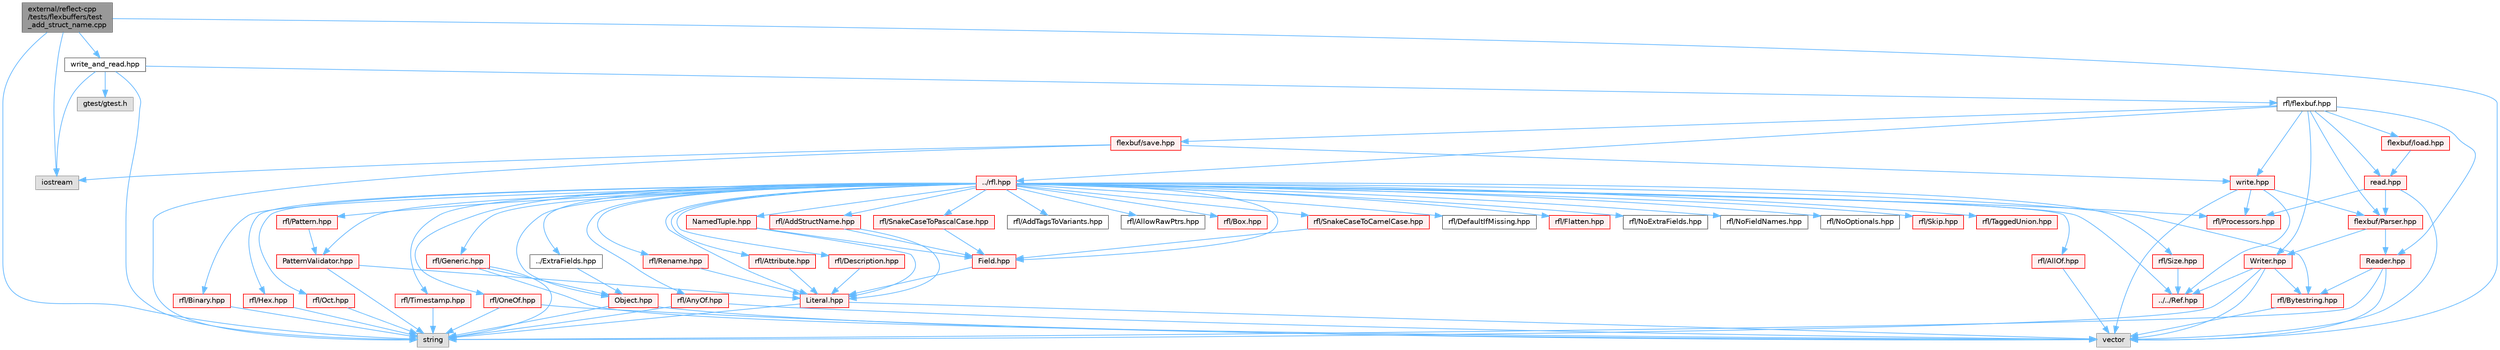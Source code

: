 digraph "external/reflect-cpp/tests/flexbuffers/test_add_struct_name.cpp"
{
 // LATEX_PDF_SIZE
  bgcolor="transparent";
  edge [fontname=Helvetica,fontsize=10,labelfontname=Helvetica,labelfontsize=10];
  node [fontname=Helvetica,fontsize=10,shape=box,height=0.2,width=0.4];
  Node1 [id="Node000001",label="external/reflect-cpp\l/tests/flexbuffers/test\l_add_struct_name.cpp",height=0.2,width=0.4,color="gray40", fillcolor="grey60", style="filled", fontcolor="black",tooltip=" "];
  Node1 -> Node2 [id="edge1_Node000001_Node000002",color="steelblue1",style="solid",tooltip=" "];
  Node2 [id="Node000002",label="iostream",height=0.2,width=0.4,color="grey60", fillcolor="#E0E0E0", style="filled",tooltip=" "];
  Node1 -> Node3 [id="edge2_Node000001_Node000003",color="steelblue1",style="solid",tooltip=" "];
  Node3 [id="Node000003",label="string",height=0.2,width=0.4,color="grey60", fillcolor="#E0E0E0", style="filled",tooltip=" "];
  Node1 -> Node4 [id="edge3_Node000001_Node000004",color="steelblue1",style="solid",tooltip=" "];
  Node4 [id="Node000004",label="vector",height=0.2,width=0.4,color="grey60", fillcolor="#E0E0E0", style="filled",tooltip=" "];
  Node1 -> Node5 [id="edge4_Node000001_Node000005",color="steelblue1",style="solid",tooltip=" "];
  Node5 [id="Node000005",label="write_and_read.hpp",height=0.2,width=0.4,color="grey40", fillcolor="white", style="filled",URL="$flexbuffers_2write__and__read_8hpp.html",tooltip=" "];
  Node5 -> Node6 [id="edge5_Node000005_Node000006",color="steelblue1",style="solid",tooltip=" "];
  Node6 [id="Node000006",label="gtest/gtest.h",height=0.2,width=0.4,color="grey60", fillcolor="#E0E0E0", style="filled",tooltip=" "];
  Node5 -> Node2 [id="edge6_Node000005_Node000002",color="steelblue1",style="solid",tooltip=" "];
  Node5 -> Node7 [id="edge7_Node000005_Node000007",color="steelblue1",style="solid",tooltip=" "];
  Node7 [id="Node000007",label="rfl/flexbuf.hpp",height=0.2,width=0.4,color="grey40", fillcolor="white", style="filled",URL="$flexbuf_8hpp.html",tooltip=" "];
  Node7 -> Node8 [id="edge8_Node000007_Node000008",color="steelblue1",style="solid",tooltip=" "];
  Node8 [id="Node000008",label="../rfl.hpp",height=0.2,width=0.4,color="red", fillcolor="#FFF0F0", style="filled",URL="$rfl_8hpp.html",tooltip=" "];
  Node8 -> Node9 [id="edge9_Node000008_Node000009",color="steelblue1",style="solid",tooltip=" "];
  Node9 [id="Node000009",label="rfl/AddStructName.hpp",height=0.2,width=0.4,color="red", fillcolor="#FFF0F0", style="filled",URL="$_add_struct_name_8hpp.html",tooltip=" "];
  Node9 -> Node11 [id="edge10_Node000009_Node000011",color="steelblue1",style="solid",tooltip=" "];
  Node11 [id="Node000011",label="Field.hpp",height=0.2,width=0.4,color="red", fillcolor="#FFF0F0", style="filled",URL="$_field_8hpp.html",tooltip=" "];
  Node11 -> Node16 [id="edge11_Node000011_Node000016",color="steelblue1",style="solid",tooltip=" "];
  Node16 [id="Node000016",label="Literal.hpp",height=0.2,width=0.4,color="red", fillcolor="#FFF0F0", style="filled",URL="$_literal_8hpp.html",tooltip=" "];
  Node16 -> Node3 [id="edge12_Node000016_Node000003",color="steelblue1",style="solid",tooltip=" "];
  Node16 -> Node4 [id="edge13_Node000016_Node000004",color="steelblue1",style="solid",tooltip=" "];
  Node9 -> Node16 [id="edge14_Node000009_Node000016",color="steelblue1",style="solid",tooltip=" "];
  Node8 -> Node57 [id="edge15_Node000008_Node000057",color="steelblue1",style="solid",tooltip=" "];
  Node57 [id="Node000057",label="rfl/AddTagsToVariants.hpp",height=0.2,width=0.4,color="grey40", fillcolor="white", style="filled",URL="$_add_tags_to_variants_8hpp.html",tooltip=" "];
  Node8 -> Node58 [id="edge16_Node000008_Node000058",color="steelblue1",style="solid",tooltip=" "];
  Node58 [id="Node000058",label="rfl/AllOf.hpp",height=0.2,width=0.4,color="red", fillcolor="#FFF0F0", style="filled",URL="$_all_of_8hpp.html",tooltip=" "];
  Node58 -> Node4 [id="edge17_Node000058_Node000004",color="steelblue1",style="solid",tooltip=" "];
  Node8 -> Node67 [id="edge18_Node000008_Node000067",color="steelblue1",style="solid",tooltip=" "];
  Node67 [id="Node000067",label="rfl/AllowRawPtrs.hpp",height=0.2,width=0.4,color="grey40", fillcolor="white", style="filled",URL="$_allow_raw_ptrs_8hpp.html",tooltip=" "];
  Node8 -> Node68 [id="edge19_Node000008_Node000068",color="steelblue1",style="solid",tooltip=" "];
  Node68 [id="Node000068",label="rfl/AnyOf.hpp",height=0.2,width=0.4,color="red", fillcolor="#FFF0F0", style="filled",URL="$_any_of_8hpp.html",tooltip=" "];
  Node68 -> Node3 [id="edge20_Node000068_Node000003",color="steelblue1",style="solid",tooltip=" "];
  Node68 -> Node4 [id="edge21_Node000068_Node000004",color="steelblue1",style="solid",tooltip=" "];
  Node8 -> Node70 [id="edge22_Node000008_Node000070",color="steelblue1",style="solid",tooltip=" "];
  Node70 [id="Node000070",label="rfl/Attribute.hpp",height=0.2,width=0.4,color="red", fillcolor="#FFF0F0", style="filled",URL="$_attribute_8hpp.html",tooltip=" "];
  Node70 -> Node16 [id="edge23_Node000070_Node000016",color="steelblue1",style="solid",tooltip=" "];
  Node8 -> Node71 [id="edge24_Node000008_Node000071",color="steelblue1",style="solid",tooltip=" "];
  Node71 [id="Node000071",label="rfl/Binary.hpp",height=0.2,width=0.4,color="red", fillcolor="#FFF0F0", style="filled",URL="$_binary_8hpp.html",tooltip=" "];
  Node71 -> Node3 [id="edge25_Node000071_Node000003",color="steelblue1",style="solid",tooltip=" "];
  Node8 -> Node73 [id="edge26_Node000008_Node000073",color="steelblue1",style="solid",tooltip=" "];
  Node73 [id="Node000073",label="rfl/Box.hpp",height=0.2,width=0.4,color="red", fillcolor="#FFF0F0", style="filled",URL="$_box_8hpp.html",tooltip=" "];
  Node8 -> Node74 [id="edge27_Node000008_Node000074",color="steelblue1",style="solid",tooltip=" "];
  Node74 [id="Node000074",label="rfl/Bytestring.hpp",height=0.2,width=0.4,color="red", fillcolor="#FFF0F0", style="filled",URL="$_bytestring_8hpp.html",tooltip=" "];
  Node74 -> Node4 [id="edge28_Node000074_Node000004",color="steelblue1",style="solid",tooltip=" "];
  Node8 -> Node75 [id="edge29_Node000008_Node000075",color="steelblue1",style="solid",tooltip=" "];
  Node75 [id="Node000075",label="rfl/DefaultIfMissing.hpp",height=0.2,width=0.4,color="grey40", fillcolor="white", style="filled",URL="$_default_if_missing_8hpp.html",tooltip=" "];
  Node8 -> Node76 [id="edge30_Node000008_Node000076",color="steelblue1",style="solid",tooltip=" "];
  Node76 [id="Node000076",label="rfl/Description.hpp",height=0.2,width=0.4,color="red", fillcolor="#FFF0F0", style="filled",URL="$_description_8hpp.html",tooltip=" "];
  Node76 -> Node16 [id="edge31_Node000076_Node000016",color="steelblue1",style="solid",tooltip=" "];
  Node8 -> Node51 [id="edge32_Node000008_Node000051",color="steelblue1",style="solid",tooltip=" "];
  Node51 [id="Node000051",label="../ExtraFields.hpp",height=0.2,width=0.4,color="grey40", fillcolor="white", style="filled",URL="$_extra_fields_8hpp.html",tooltip=" "];
  Node51 -> Node52 [id="edge33_Node000051_Node000052",color="steelblue1",style="solid",tooltip=" "];
  Node52 [id="Node000052",label="Object.hpp",height=0.2,width=0.4,color="red", fillcolor="#FFF0F0", style="filled",URL="$_object_8hpp.html",tooltip=" "];
  Node52 -> Node3 [id="edge34_Node000052_Node000003",color="steelblue1",style="solid",tooltip=" "];
  Node52 -> Node4 [id="edge35_Node000052_Node000004",color="steelblue1",style="solid",tooltip=" "];
  Node8 -> Node11 [id="edge36_Node000008_Node000011",color="steelblue1",style="solid",tooltip=" "];
  Node8 -> Node77 [id="edge37_Node000008_Node000077",color="steelblue1",style="solid",tooltip=" "];
  Node77 [id="Node000077",label="rfl/Flatten.hpp",height=0.2,width=0.4,color="red", fillcolor="#FFF0F0", style="filled",URL="$_flatten_8hpp.html",tooltip=" "];
  Node8 -> Node78 [id="edge38_Node000008_Node000078",color="steelblue1",style="solid",tooltip=" "];
  Node78 [id="Node000078",label="rfl/Generic.hpp",height=0.2,width=0.4,color="red", fillcolor="#FFF0F0", style="filled",URL="$_generic_8hpp.html",tooltip=" "];
  Node78 -> Node3 [id="edge39_Node000078_Node000003",color="steelblue1",style="solid",tooltip=" "];
  Node78 -> Node4 [id="edge40_Node000078_Node000004",color="steelblue1",style="solid",tooltip=" "];
  Node78 -> Node52 [id="edge41_Node000078_Node000052",color="steelblue1",style="solid",tooltip=" "];
  Node8 -> Node80 [id="edge42_Node000008_Node000080",color="steelblue1",style="solid",tooltip=" "];
  Node80 [id="Node000080",label="rfl/Hex.hpp",height=0.2,width=0.4,color="red", fillcolor="#FFF0F0", style="filled",URL="$_hex_8hpp.html",tooltip=" "];
  Node80 -> Node3 [id="edge43_Node000080_Node000003",color="steelblue1",style="solid",tooltip=" "];
  Node8 -> Node16 [id="edge44_Node000008_Node000016",color="steelblue1",style="solid",tooltip=" "];
  Node8 -> Node45 [id="edge45_Node000008_Node000045",color="steelblue1",style="solid",tooltip=" "];
  Node45 [id="Node000045",label="NamedTuple.hpp",height=0.2,width=0.4,color="red", fillcolor="#FFF0F0", style="filled",URL="$_named_tuple_8hpp.html",tooltip=" "];
  Node45 -> Node11 [id="edge46_Node000045_Node000011",color="steelblue1",style="solid",tooltip=" "];
  Node45 -> Node16 [id="edge47_Node000045_Node000016",color="steelblue1",style="solid",tooltip=" "];
  Node8 -> Node81 [id="edge48_Node000008_Node000081",color="steelblue1",style="solid",tooltip=" "];
  Node81 [id="Node000081",label="rfl/NoExtraFields.hpp",height=0.2,width=0.4,color="grey40", fillcolor="white", style="filled",URL="$_no_extra_fields_8hpp.html",tooltip=" "];
  Node8 -> Node82 [id="edge49_Node000008_Node000082",color="steelblue1",style="solid",tooltip=" "];
  Node82 [id="Node000082",label="rfl/NoFieldNames.hpp",height=0.2,width=0.4,color="grey40", fillcolor="white", style="filled",URL="$_no_field_names_8hpp.html",tooltip=" "];
  Node8 -> Node83 [id="edge50_Node000008_Node000083",color="steelblue1",style="solid",tooltip=" "];
  Node83 [id="Node000083",label="rfl/NoOptionals.hpp",height=0.2,width=0.4,color="grey40", fillcolor="white", style="filled",URL="$_no_optionals_8hpp.html",tooltip=" "];
  Node8 -> Node52 [id="edge51_Node000008_Node000052",color="steelblue1",style="solid",tooltip=" "];
  Node8 -> Node84 [id="edge52_Node000008_Node000084",color="steelblue1",style="solid",tooltip=" "];
  Node84 [id="Node000084",label="rfl/Oct.hpp",height=0.2,width=0.4,color="red", fillcolor="#FFF0F0", style="filled",URL="$_oct_8hpp.html",tooltip=" "];
  Node84 -> Node3 [id="edge53_Node000084_Node000003",color="steelblue1",style="solid",tooltip=" "];
  Node8 -> Node86 [id="edge54_Node000008_Node000086",color="steelblue1",style="solid",tooltip=" "];
  Node86 [id="Node000086",label="rfl/OneOf.hpp",height=0.2,width=0.4,color="red", fillcolor="#FFF0F0", style="filled",URL="$_one_of_8hpp.html",tooltip=" "];
  Node86 -> Node3 [id="edge55_Node000086_Node000003",color="steelblue1",style="solid",tooltip=" "];
  Node86 -> Node4 [id="edge56_Node000086_Node000004",color="steelblue1",style="solid",tooltip=" "];
  Node8 -> Node87 [id="edge57_Node000008_Node000087",color="steelblue1",style="solid",tooltip=" "];
  Node87 [id="Node000087",label="rfl/Pattern.hpp",height=0.2,width=0.4,color="red", fillcolor="#FFF0F0", style="filled",URL="$_pattern_8hpp.html",tooltip=" "];
  Node87 -> Node88 [id="edge58_Node000087_Node000088",color="steelblue1",style="solid",tooltip=" "];
  Node88 [id="Node000088",label="PatternValidator.hpp",height=0.2,width=0.4,color="red", fillcolor="#FFF0F0", style="filled",URL="$_pattern_validator_8hpp.html",tooltip=" "];
  Node88 -> Node3 [id="edge59_Node000088_Node000003",color="steelblue1",style="solid",tooltip=" "];
  Node88 -> Node16 [id="edge60_Node000088_Node000016",color="steelblue1",style="solid",tooltip=" "];
  Node8 -> Node88 [id="edge61_Node000008_Node000088",color="steelblue1",style="solid",tooltip=" "];
  Node8 -> Node94 [id="edge62_Node000008_Node000094",color="steelblue1",style="solid",tooltip=" "];
  Node94 [id="Node000094",label="rfl/Processors.hpp",height=0.2,width=0.4,color="red", fillcolor="#FFF0F0", style="filled",URL="$_processors_8hpp.html",tooltip=" "];
  Node8 -> Node61 [id="edge63_Node000008_Node000061",color="steelblue1",style="solid",tooltip=" "];
  Node61 [id="Node000061",label="../../Ref.hpp",height=0.2,width=0.4,color="red", fillcolor="#FFF0F0", style="filled",URL="$_ref_8hpp.html",tooltip=" "];
  Node8 -> Node103 [id="edge64_Node000008_Node000103",color="steelblue1",style="solid",tooltip=" "];
  Node103 [id="Node000103",label="rfl/Rename.hpp",height=0.2,width=0.4,color="red", fillcolor="#FFF0F0", style="filled",URL="$_rename_8hpp.html",tooltip=" "];
  Node103 -> Node16 [id="edge65_Node000103_Node000016",color="steelblue1",style="solid",tooltip=" "];
  Node8 -> Node104 [id="edge66_Node000008_Node000104",color="steelblue1",style="solid",tooltip=" "];
  Node104 [id="Node000104",label="rfl/Size.hpp",height=0.2,width=0.4,color="red", fillcolor="#FFF0F0", style="filled",URL="$_size_8hpp.html",tooltip=" "];
  Node104 -> Node61 [id="edge67_Node000104_Node000061",color="steelblue1",style="solid",tooltip=" "];
  Node8 -> Node105 [id="edge68_Node000008_Node000105",color="steelblue1",style="solid",tooltip=" "];
  Node105 [id="Node000105",label="rfl/Skip.hpp",height=0.2,width=0.4,color="red", fillcolor="#FFF0F0", style="filled",URL="$_skip_8hpp.html",tooltip=" "];
  Node8 -> Node107 [id="edge69_Node000008_Node000107",color="steelblue1",style="solid",tooltip=" "];
  Node107 [id="Node000107",label="rfl/SnakeCaseToCamelCase.hpp",height=0.2,width=0.4,color="red", fillcolor="#FFF0F0", style="filled",URL="$_snake_case_to_camel_case_8hpp.html",tooltip=" "];
  Node107 -> Node11 [id="edge70_Node000107_Node000011",color="steelblue1",style="solid",tooltip=" "];
  Node8 -> Node110 [id="edge71_Node000008_Node000110",color="steelblue1",style="solid",tooltip=" "];
  Node110 [id="Node000110",label="rfl/SnakeCaseToPascalCase.hpp",height=0.2,width=0.4,color="red", fillcolor="#FFF0F0", style="filled",URL="$_snake_case_to_pascal_case_8hpp.html",tooltip=" "];
  Node110 -> Node11 [id="edge72_Node000110_Node000011",color="steelblue1",style="solid",tooltip=" "];
  Node8 -> Node111 [id="edge73_Node000008_Node000111",color="steelblue1",style="solid",tooltip=" "];
  Node111 [id="Node000111",label="rfl/TaggedUnion.hpp",height=0.2,width=0.4,color="red", fillcolor="#FFF0F0", style="filled",URL="$_tagged_union_8hpp.html",tooltip=" "];
  Node8 -> Node153 [id="edge74_Node000008_Node000153",color="steelblue1",style="solid",tooltip=" "];
  Node153 [id="Node000153",label="rfl/Timestamp.hpp",height=0.2,width=0.4,color="red", fillcolor="#FFF0F0", style="filled",URL="$_timestamp_8hpp.html",tooltip=" "];
  Node153 -> Node3 [id="edge75_Node000153_Node000003",color="steelblue1",style="solid",tooltip=" "];
  Node7 -> Node299 [id="edge76_Node000007_Node000299",color="steelblue1",style="solid",tooltip=" "];
  Node299 [id="Node000299",label="flexbuf/Parser.hpp",height=0.2,width=0.4,color="red", fillcolor="#FFF0F0", style="filled",URL="$flexbuf_2_parser_8hpp.html",tooltip=" "];
  Node299 -> Node300 [id="edge77_Node000299_Node000300",color="steelblue1",style="solid",tooltip=" "];
  Node300 [id="Node000300",label="Reader.hpp",height=0.2,width=0.4,color="red", fillcolor="#FFF0F0", style="filled",URL="$flexbuf_2_reader_8hpp.html",tooltip=" "];
  Node300 -> Node3 [id="edge78_Node000300_Node000003",color="steelblue1",style="solid",tooltip=" "];
  Node300 -> Node4 [id="edge79_Node000300_Node000004",color="steelblue1",style="solid",tooltip=" "];
  Node300 -> Node74 [id="edge80_Node000300_Node000074",color="steelblue1",style="solid",tooltip=" "];
  Node299 -> Node302 [id="edge81_Node000299_Node000302",color="steelblue1",style="solid",tooltip=" "];
  Node302 [id="Node000302",label="Writer.hpp",height=0.2,width=0.4,color="red", fillcolor="#FFF0F0", style="filled",URL="$flexbuf_2_writer_8hpp.html",tooltip=" "];
  Node302 -> Node3 [id="edge82_Node000302_Node000003",color="steelblue1",style="solid",tooltip=" "];
  Node302 -> Node4 [id="edge83_Node000302_Node000004",color="steelblue1",style="solid",tooltip=" "];
  Node302 -> Node74 [id="edge84_Node000302_Node000074",color="steelblue1",style="solid",tooltip=" "];
  Node302 -> Node61 [id="edge85_Node000302_Node000061",color="steelblue1",style="solid",tooltip=" "];
  Node7 -> Node300 [id="edge86_Node000007_Node000300",color="steelblue1",style="solid",tooltip=" "];
  Node7 -> Node302 [id="edge87_Node000007_Node000302",color="steelblue1",style="solid",tooltip=" "];
  Node7 -> Node303 [id="edge88_Node000007_Node000303",color="steelblue1",style="solid",tooltip=" "];
  Node303 [id="Node000303",label="flexbuf/load.hpp",height=0.2,width=0.4,color="red", fillcolor="#FFF0F0", style="filled",URL="$flexbuf_2load_8hpp.html",tooltip=" "];
  Node303 -> Node306 [id="edge89_Node000303_Node000306",color="steelblue1",style="solid",tooltip=" "];
  Node306 [id="Node000306",label="read.hpp",height=0.2,width=0.4,color="red", fillcolor="#FFF0F0", style="filled",URL="$flexbuf_2read_8hpp.html",tooltip=" "];
  Node306 -> Node4 [id="edge90_Node000306_Node000004",color="steelblue1",style="solid",tooltip=" "];
  Node306 -> Node94 [id="edge91_Node000306_Node000094",color="steelblue1",style="solid",tooltip=" "];
  Node306 -> Node299 [id="edge92_Node000306_Node000299",color="steelblue1",style="solid",tooltip=" "];
  Node7 -> Node306 [id="edge93_Node000007_Node000306",color="steelblue1",style="solid",tooltip=" "];
  Node7 -> Node307 [id="edge94_Node000007_Node000307",color="steelblue1",style="solid",tooltip=" "];
  Node307 [id="Node000307",label="flexbuf/save.hpp",height=0.2,width=0.4,color="red", fillcolor="#FFF0F0", style="filled",URL="$flexbuf_2save_8hpp.html",tooltip=" "];
  Node307 -> Node2 [id="edge95_Node000307_Node000002",color="steelblue1",style="solid",tooltip=" "];
  Node307 -> Node3 [id="edge96_Node000307_Node000003",color="steelblue1",style="solid",tooltip=" "];
  Node307 -> Node309 [id="edge97_Node000307_Node000309",color="steelblue1",style="solid",tooltip=" "];
  Node309 [id="Node000309",label="write.hpp",height=0.2,width=0.4,color="red", fillcolor="#FFF0F0", style="filled",URL="$flexbuf_2write_8hpp.html",tooltip=" "];
  Node309 -> Node4 [id="edge98_Node000309_Node000004",color="steelblue1",style="solid",tooltip=" "];
  Node309 -> Node94 [id="edge99_Node000309_Node000094",color="steelblue1",style="solid",tooltip=" "];
  Node309 -> Node61 [id="edge100_Node000309_Node000061",color="steelblue1",style="solid",tooltip=" "];
  Node309 -> Node299 [id="edge101_Node000309_Node000299",color="steelblue1",style="solid",tooltip=" "];
  Node7 -> Node309 [id="edge102_Node000007_Node000309",color="steelblue1",style="solid",tooltip=" "];
  Node5 -> Node3 [id="edge103_Node000005_Node000003",color="steelblue1",style="solid",tooltip=" "];
}

